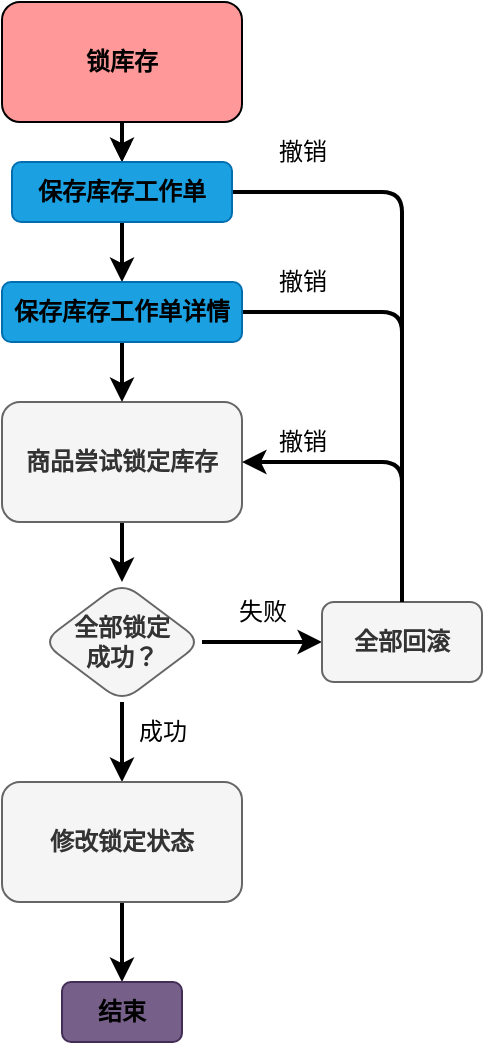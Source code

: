 <mxfile>
    <diagram id="8nL1SM58nblkrxs74con" name="第 1 页">
        <mxGraphModel dx="324" dy="515" grid="1" gridSize="10" guides="1" tooltips="1" connect="1" arrows="1" fold="1" page="1" pageScale="1" pageWidth="827" pageHeight="1169" background="#ffffff" math="0" shadow="0">
            <root>
                <mxCell id="0"/>
                <mxCell id="1" parent="0"/>
                <mxCell id="26" value="" style="edgeStyle=none;html=1;" edge="1" parent="1" source="2" target="25">
                    <mxGeometry relative="1" as="geometry"/>
                </mxCell>
                <mxCell id="27" style="edgeStyle=none;html=1;exitX=0.5;exitY=1;exitDx=0;exitDy=0;fontColor=#000000;strokeColor=#000000;strokeWidth=2;" edge="1" parent="1" source="2">
                    <mxGeometry relative="1" as="geometry">
                        <mxPoint x="160" y="110" as="targetPoint"/>
                    </mxGeometry>
                </mxCell>
                <mxCell id="2" value="锁库存" style="rounded=1;whiteSpace=wrap;html=1;fillColor=#FF9999;fontStyle=1;fontColor=#000000;" parent="1" vertex="1">
                    <mxGeometry x="100" y="30" width="120" height="60" as="geometry"/>
                </mxCell>
                <mxCell id="8" value="" style="edgeStyle=none;html=1;strokeColor=#000000;strokeWidth=2;fontColor=#000000;" parent="1" source="5" target="7" edge="1">
                    <mxGeometry relative="1" as="geometry"/>
                </mxCell>
                <mxCell id="5" value="商品尝试锁定库存" style="whiteSpace=wrap;html=1;fillColor=#f5f5f5;strokeColor=#666666;fontColor=#333333;rounded=1;fontStyle=1;" parent="1" vertex="1">
                    <mxGeometry x="100" y="230" width="120" height="60" as="geometry"/>
                </mxCell>
                <mxCell id="10" value="" style="edgeStyle=none;html=1;strokeColor=#000000;strokeWidth=2;fontColor=#000000;" parent="1" source="7" target="9" edge="1">
                    <mxGeometry relative="1" as="geometry"/>
                </mxCell>
                <mxCell id="12" value="" style="edgeStyle=none;html=1;strokeColor=#000000;strokeWidth=2;fontColor=#000000;exitX=1;exitY=0.5;exitDx=0;exitDy=0;" parent="1" source="7" target="11" edge="1">
                    <mxGeometry relative="1" as="geometry"/>
                </mxCell>
                <mxCell id="7" value="全部锁定&lt;br&gt;成功？" style="rhombus;whiteSpace=wrap;html=1;fillColor=#f5f5f5;strokeColor=#666666;fontColor=#333333;rounded=1;fontStyle=1;" parent="1" vertex="1">
                    <mxGeometry x="120" y="320" width="80" height="60" as="geometry"/>
                </mxCell>
                <mxCell id="24" value="" style="edgeStyle=none;html=1;strokeColor=#000000;strokeWidth=2;fontColor=#000000;" parent="1" source="9" target="23" edge="1">
                    <mxGeometry relative="1" as="geometry"/>
                </mxCell>
                <mxCell id="9" value="修改锁定状态" style="whiteSpace=wrap;html=1;fillColor=#f5f5f5;strokeColor=#666666;fontColor=#333333;rounded=1;fontStyle=1;" parent="1" vertex="1">
                    <mxGeometry x="100" y="420" width="120" height="60" as="geometry"/>
                </mxCell>
                <mxCell id="11" value="全部回滚" style="whiteSpace=wrap;html=1;fillColor=#f5f5f5;strokeColor=#666666;fontColor=#333333;rounded=1;fontStyle=1;" parent="1" vertex="1">
                    <mxGeometry x="260" y="330" width="80" height="40" as="geometry"/>
                </mxCell>
                <mxCell id="13" value="失败" style="text;html=1;align=center;verticalAlign=middle;resizable=0;points=[];autosize=1;strokeColor=none;fillColor=none;fontColor=#000000;" parent="1" vertex="1">
                    <mxGeometry x="205" y="320" width="50" height="30" as="geometry"/>
                </mxCell>
                <mxCell id="14" value="成功" style="text;html=1;align=center;verticalAlign=middle;resizable=0;points=[];autosize=1;strokeColor=none;fillColor=none;fontColor=#000000;" parent="1" vertex="1">
                    <mxGeometry x="155" y="380" width="50" height="30" as="geometry"/>
                </mxCell>
                <mxCell id="15" value="" style="endArrow=classic;html=1;strokeColor=#000000;strokeWidth=2;fontColor=#000000;exitX=0.5;exitY=0;exitDx=0;exitDy=0;entryX=1;entryY=0.5;entryDx=0;entryDy=0;" parent="1" source="11" target="5" edge="1">
                    <mxGeometry width="50" height="50" relative="1" as="geometry">
                        <mxPoint x="270" y="290" as="sourcePoint"/>
                        <mxPoint x="320" y="240" as="targetPoint"/>
                        <Array as="points">
                            <mxPoint x="300" y="260"/>
                        </Array>
                    </mxGeometry>
                </mxCell>
                <mxCell id="16" value="撤销" style="text;html=1;align=center;verticalAlign=middle;resizable=0;points=[];autosize=1;strokeColor=none;fillColor=none;fontColor=#000000;" parent="1" vertex="1">
                    <mxGeometry x="225" y="235" width="50" height="30" as="geometry"/>
                </mxCell>
                <mxCell id="19" value="" style="endArrow=none;html=1;strokeColor=#000000;strokeWidth=2;fontColor=#000000;entryX=1;entryY=0.75;entryDx=0;entryDy=0;" parent="1" edge="1">
                    <mxGeometry width="50" height="50" relative="1" as="geometry">
                        <mxPoint x="300" y="280" as="sourcePoint"/>
                        <mxPoint x="220" y="185" as="targetPoint"/>
                        <Array as="points">
                            <mxPoint x="300" y="185"/>
                        </Array>
                    </mxGeometry>
                </mxCell>
                <mxCell id="20" value="" style="endArrow=none;html=1;strokeColor=#000000;strokeWidth=2;fontColor=#000000;entryX=1;entryY=0.5;entryDx=0;entryDy=0;" parent="1" edge="1" target="25">
                    <mxGeometry width="50" height="50" relative="1" as="geometry">
                        <mxPoint x="300" y="245" as="sourcePoint"/>
                        <mxPoint x="220" y="150" as="targetPoint"/>
                        <Array as="points">
                            <mxPoint x="300" y="125"/>
                        </Array>
                    </mxGeometry>
                </mxCell>
                <mxCell id="21" value="撤销" style="text;html=1;align=center;verticalAlign=middle;resizable=0;points=[];autosize=1;strokeColor=none;fillColor=none;fontColor=#000000;" parent="1" vertex="1">
                    <mxGeometry x="225" y="155" width="50" height="30" as="geometry"/>
                </mxCell>
                <mxCell id="22" value="撤销" style="text;html=1;align=center;verticalAlign=middle;resizable=0;points=[];autosize=1;strokeColor=none;fillColor=none;fontColor=#000000;" parent="1" vertex="1">
                    <mxGeometry x="225" y="90" width="50" height="30" as="geometry"/>
                </mxCell>
                <mxCell id="23" value="结束" style="whiteSpace=wrap;html=1;fillColor=#76608a;strokeColor=#432D57;rounded=1;fontStyle=1;fontColor=#000000;" parent="1" vertex="1">
                    <mxGeometry x="130" y="520" width="60" height="30" as="geometry"/>
                </mxCell>
                <mxCell id="32" value="" style="edgeStyle=none;html=1;strokeColor=#000000;strokeWidth=2;fontColor=#000000;" edge="1" parent="1" source="25" target="31">
                    <mxGeometry relative="1" as="geometry"/>
                </mxCell>
                <mxCell id="25" value="保存库存工作单" style="rounded=1;whiteSpace=wrap;html=1;fillColor=#1ba1e2;fontStyle=1;fontColor=#000000;strokeColor=#006EAF;" vertex="1" parent="1">
                    <mxGeometry x="105" y="110" width="110" height="30" as="geometry"/>
                </mxCell>
                <mxCell id="33" value="" style="edgeStyle=none;html=1;strokeColor=#000000;strokeWidth=2;fontColor=#000000;" edge="1" parent="1" source="31" target="5">
                    <mxGeometry relative="1" as="geometry"/>
                </mxCell>
                <mxCell id="31" value="保存库存工作单详情" style="whiteSpace=wrap;html=1;fontColor=#000000;fillColor=#1ba1e2;strokeColor=#006EAF;rounded=1;fontStyle=1" vertex="1" parent="1">
                    <mxGeometry x="100" y="170" width="120" height="30" as="geometry"/>
                </mxCell>
            </root>
        </mxGraphModel>
    </diagram>
</mxfile>